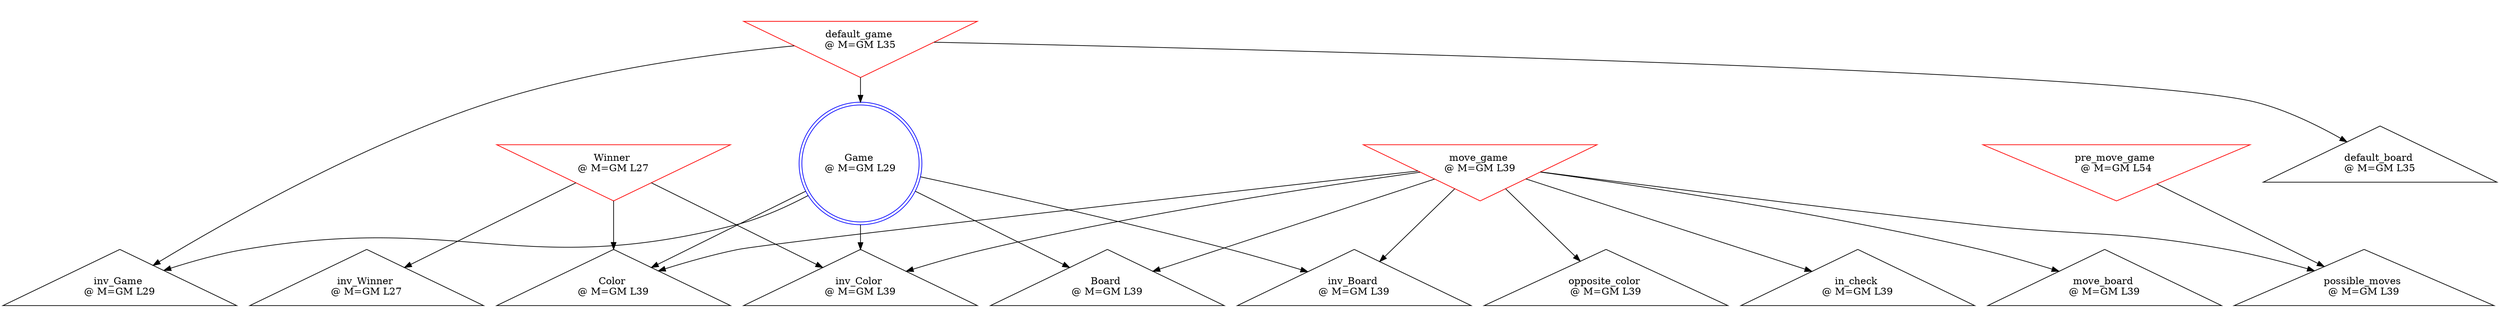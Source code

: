 digraph G {
	 default_game [label="default_game 
@ M=GM L35", shape=invtriangle, color=red]
	 default_game -> Game;
	default_board [label="default_board 
@ M=GM L35", shape=triangle]	 default_game -> default_board;
	inv_Game [label="inv_Game 
@ M=GM L35", shape=triangle]	 default_game -> inv_Game;
	 Winner [label="Winner 
@ M=GM L27", shape=invtriangle, color=red]
	Color [label="Color 
@ M=GM L27", shape=triangle]	 Winner -> Color;
	inv_Color [label="inv_Color 
@ M=GM L27", shape=triangle]	 Winner -> inv_Color;
	inv_Winner [label="inv_Winner 
@ M=GM L27", shape=triangle]	 Winner -> inv_Winner;
	 Game [label="Game 
@ M=GM L29", shape=doublecircle, color=blue]
	Board [label="Board 
@ M=GM L29", shape=triangle]	 Game -> Board;
	Color [label="Color 
@ M=GM L29", shape=triangle]	 Game -> Color;
	inv_Board [label="inv_Board 
@ M=GM L29", shape=triangle]	 Game -> inv_Board;
	inv_Color [label="inv_Color 
@ M=GM L29", shape=triangle]	 Game -> inv_Color;
	inv_Game [label="inv_Game 
@ M=GM L29", shape=triangle]	 Game -> inv_Game;
	 pre_move_game [label="pre_move_game 
@ M=GM L54", shape=invtriangle, color=red]
	possible_moves [label="possible_moves 
@ M=GM L54", shape=triangle]	 pre_move_game -> possible_moves;
	 move_game [label="move_game 
@ M=GM L39", shape=invtriangle, color=red]
	Board [label="Board 
@ M=GM L39", shape=triangle]	 move_game -> Board;
	Color [label="Color 
@ M=GM L39", shape=triangle]	 move_game -> Color;
	in_check [label="in_check 
@ M=GM L39", shape=triangle]	 move_game -> in_check;
	inv_Board [label="inv_Board 
@ M=GM L39", shape=triangle]	 move_game -> inv_Board;
	inv_Color [label="inv_Color 
@ M=GM L39", shape=triangle]	 move_game -> inv_Color;
	move_board [label="move_board 
@ M=GM L39", shape=triangle]	 move_game -> move_board;
	opposite_color [label="opposite_color 
@ M=GM L39", shape=triangle]	 move_game -> opposite_color;
	possible_moves [label="possible_moves 
@ M=GM L39", shape=triangle]	 move_game -> possible_moves;
}
